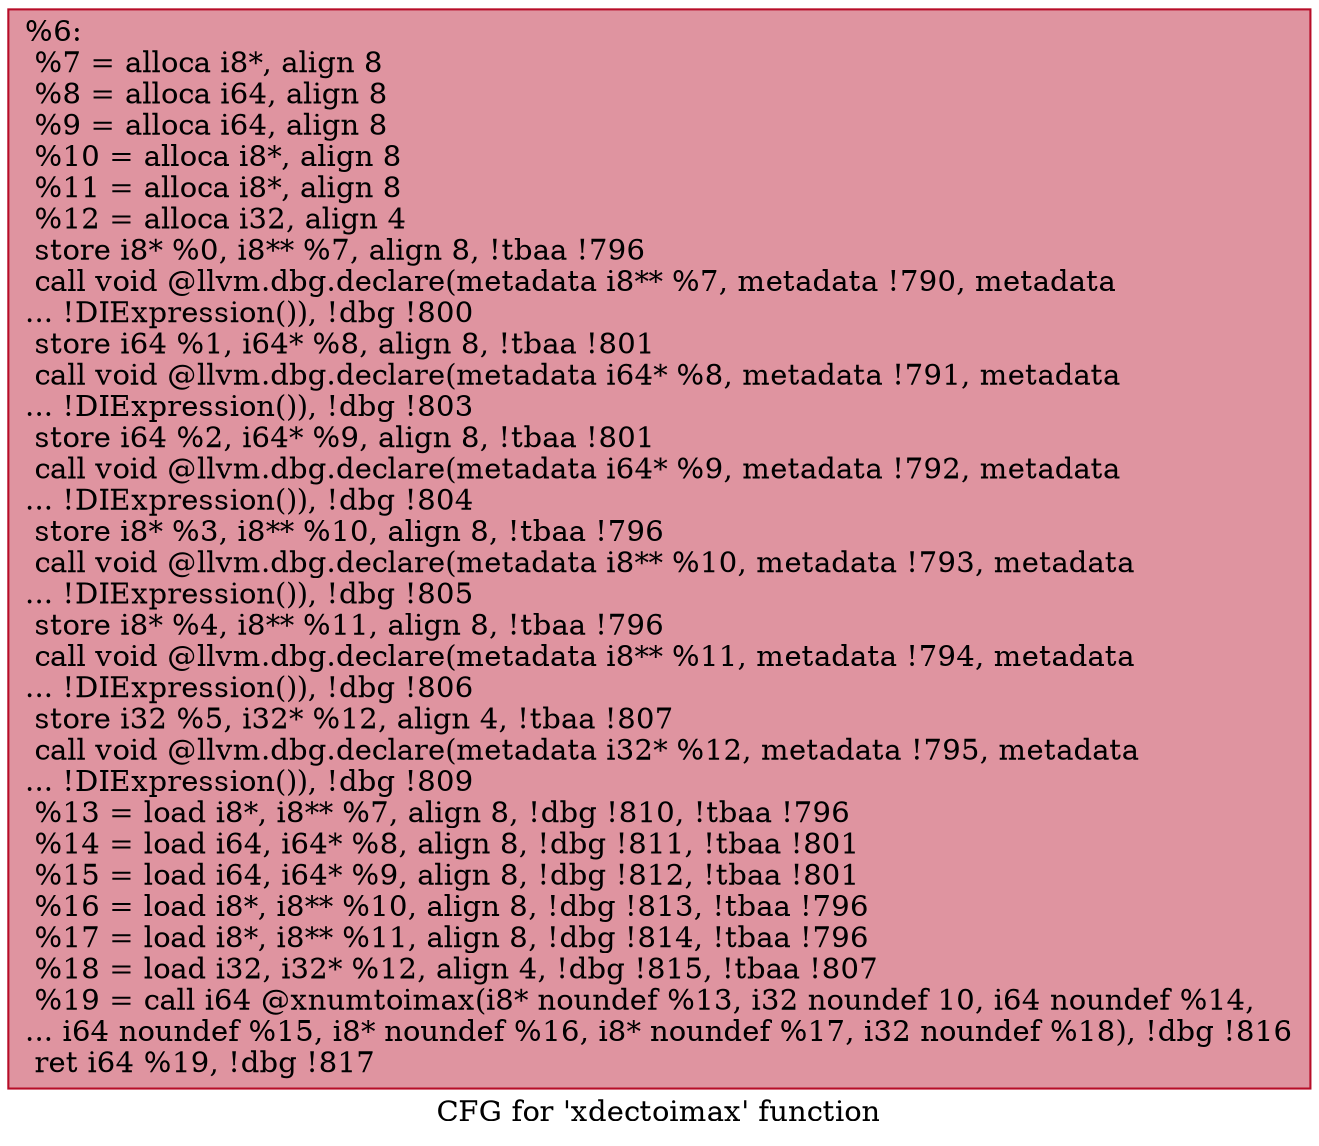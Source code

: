 digraph "CFG for 'xdectoimax' function" {
	label="CFG for 'xdectoimax' function";

	Node0x1861df0 [shape=record,color="#b70d28ff", style=filled, fillcolor="#b70d2870",label="{%6:\l  %7 = alloca i8*, align 8\l  %8 = alloca i64, align 8\l  %9 = alloca i64, align 8\l  %10 = alloca i8*, align 8\l  %11 = alloca i8*, align 8\l  %12 = alloca i32, align 4\l  store i8* %0, i8** %7, align 8, !tbaa !796\l  call void @llvm.dbg.declare(metadata i8** %7, metadata !790, metadata\l... !DIExpression()), !dbg !800\l  store i64 %1, i64* %8, align 8, !tbaa !801\l  call void @llvm.dbg.declare(metadata i64* %8, metadata !791, metadata\l... !DIExpression()), !dbg !803\l  store i64 %2, i64* %9, align 8, !tbaa !801\l  call void @llvm.dbg.declare(metadata i64* %9, metadata !792, metadata\l... !DIExpression()), !dbg !804\l  store i8* %3, i8** %10, align 8, !tbaa !796\l  call void @llvm.dbg.declare(metadata i8** %10, metadata !793, metadata\l... !DIExpression()), !dbg !805\l  store i8* %4, i8** %11, align 8, !tbaa !796\l  call void @llvm.dbg.declare(metadata i8** %11, metadata !794, metadata\l... !DIExpression()), !dbg !806\l  store i32 %5, i32* %12, align 4, !tbaa !807\l  call void @llvm.dbg.declare(metadata i32* %12, metadata !795, metadata\l... !DIExpression()), !dbg !809\l  %13 = load i8*, i8** %7, align 8, !dbg !810, !tbaa !796\l  %14 = load i64, i64* %8, align 8, !dbg !811, !tbaa !801\l  %15 = load i64, i64* %9, align 8, !dbg !812, !tbaa !801\l  %16 = load i8*, i8** %10, align 8, !dbg !813, !tbaa !796\l  %17 = load i8*, i8** %11, align 8, !dbg !814, !tbaa !796\l  %18 = load i32, i32* %12, align 4, !dbg !815, !tbaa !807\l  %19 = call i64 @xnumtoimax(i8* noundef %13, i32 noundef 10, i64 noundef %14,\l... i64 noundef %15, i8* noundef %16, i8* noundef %17, i32 noundef %18), !dbg !816\l  ret i64 %19, !dbg !817\l}"];
}
